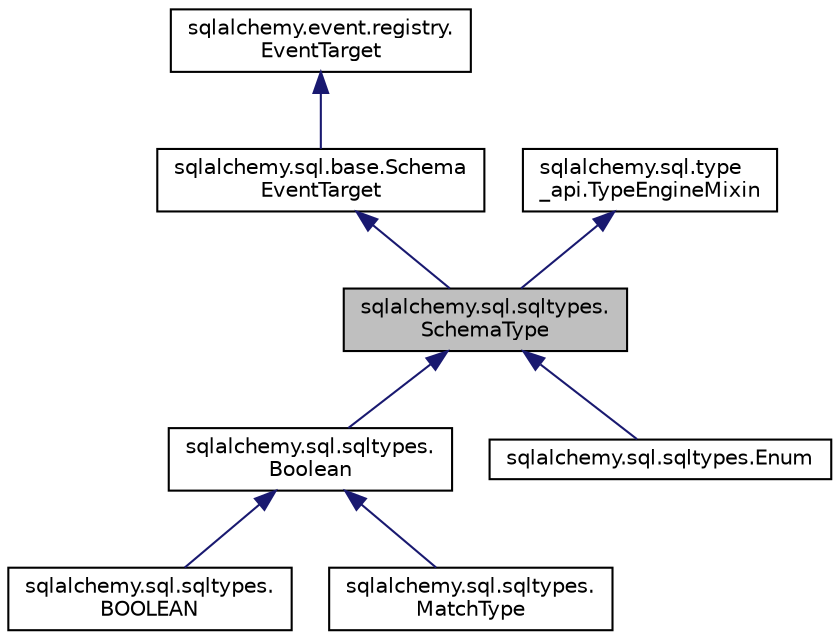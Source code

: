 digraph "sqlalchemy.sql.sqltypes.SchemaType"
{
 // LATEX_PDF_SIZE
  edge [fontname="Helvetica",fontsize="10",labelfontname="Helvetica",labelfontsize="10"];
  node [fontname="Helvetica",fontsize="10",shape=record];
  Node1 [label="sqlalchemy.sql.sqltypes.\lSchemaType",height=0.2,width=0.4,color="black", fillcolor="grey75", style="filled", fontcolor="black",tooltip=" "];
  Node2 -> Node1 [dir="back",color="midnightblue",fontsize="10",style="solid",fontname="Helvetica"];
  Node2 [label="sqlalchemy.sql.base.Schema\lEventTarget",height=0.2,width=0.4,color="black", fillcolor="white", style="filled",URL="$classsqlalchemy_1_1sql_1_1base_1_1SchemaEventTarget.html",tooltip=" "];
  Node3 -> Node2 [dir="back",color="midnightblue",fontsize="10",style="solid",fontname="Helvetica"];
  Node3 [label="sqlalchemy.event.registry.\lEventTarget",height=0.2,width=0.4,color="black", fillcolor="white", style="filled",URL="$classsqlalchemy_1_1event_1_1registry_1_1EventTarget.html",tooltip=" "];
  Node4 -> Node1 [dir="back",color="midnightblue",fontsize="10",style="solid",fontname="Helvetica"];
  Node4 [label="sqlalchemy.sql.type\l_api.TypeEngineMixin",height=0.2,width=0.4,color="black", fillcolor="white", style="filled",URL="$classsqlalchemy_1_1sql_1_1type__api_1_1TypeEngineMixin.html",tooltip=" "];
  Node1 -> Node5 [dir="back",color="midnightblue",fontsize="10",style="solid",fontname="Helvetica"];
  Node5 [label="sqlalchemy.sql.sqltypes.\lBoolean",height=0.2,width=0.4,color="black", fillcolor="white", style="filled",URL="$classsqlalchemy_1_1sql_1_1sqltypes_1_1Boolean.html",tooltip=" "];
  Node5 -> Node6 [dir="back",color="midnightblue",fontsize="10",style="solid",fontname="Helvetica"];
  Node6 [label="sqlalchemy.sql.sqltypes.\lBOOLEAN",height=0.2,width=0.4,color="black", fillcolor="white", style="filled",URL="$classsqlalchemy_1_1sql_1_1sqltypes_1_1BOOLEAN.html",tooltip=" "];
  Node5 -> Node7 [dir="back",color="midnightblue",fontsize="10",style="solid",fontname="Helvetica"];
  Node7 [label="sqlalchemy.sql.sqltypes.\lMatchType",height=0.2,width=0.4,color="black", fillcolor="white", style="filled",URL="$classsqlalchemy_1_1sql_1_1sqltypes_1_1MatchType.html",tooltip=" "];
  Node1 -> Node8 [dir="back",color="midnightblue",fontsize="10",style="solid",fontname="Helvetica"];
  Node8 [label="sqlalchemy.sql.sqltypes.Enum",height=0.2,width=0.4,color="black", fillcolor="white", style="filled",URL="$classsqlalchemy_1_1sql_1_1sqltypes_1_1Enum.html",tooltip=" "];
}
